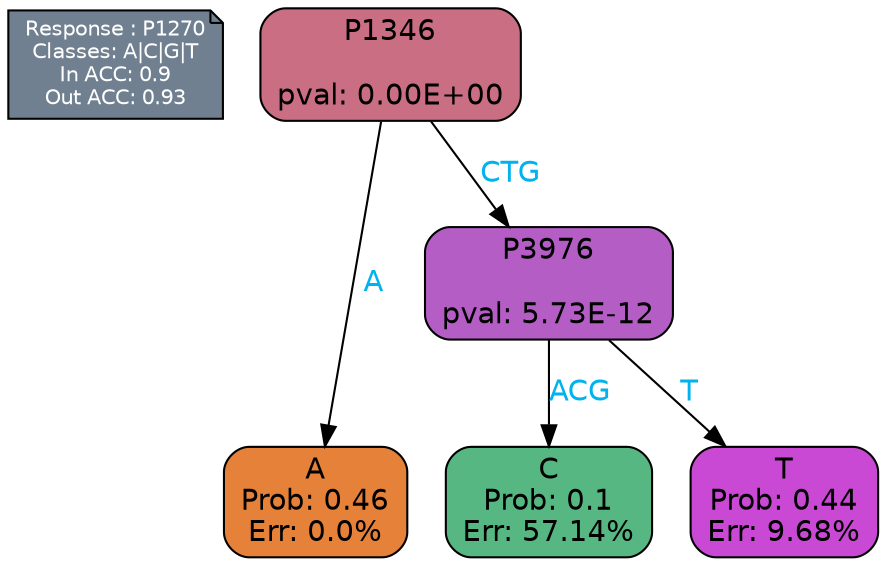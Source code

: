 digraph Tree {
node [shape=box, style="filled, rounded", color="black", fontname=helvetica] ;
graph [ranksep=equally, splines=polylines, bgcolor=transparent, dpi=600] ;
edge [fontname=helvetica] ;
LEGEND [label="Response : P1270
Classes: A|C|G|T
In ACC: 0.9
Out ACC: 0.93
",shape=note,align=left,style=filled,fillcolor="slategray",fontcolor="white",fontsize=10];1 [label="P1346

pval: 0.00E+00", fillcolor="#ca6e84"] ;
2 [label="A
Prob: 0.46
Err: 0.0%", fillcolor="#e58139"] ;
3 [label="P3976

pval: 5.73E-12", fillcolor="#b45dc5"] ;
4 [label="C
Prob: 0.1
Err: 57.14%", fillcolor="#57b782"] ;
5 [label="T
Prob: 0.44
Err: 9.68%", fillcolor="#c949d4"] ;
1 -> 2 [label="A",fontcolor=deepskyblue2] ;
1 -> 3 [label="CTG",fontcolor=deepskyblue2] ;
3 -> 4 [label="ACG",fontcolor=deepskyblue2] ;
3 -> 5 [label="T",fontcolor=deepskyblue2] ;
{rank = same; 2;4;5;}{rank = same; LEGEND;1;}}